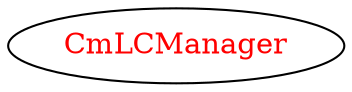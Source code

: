 digraph dependencyGraph {
 concentrate=true;
 ranksep="2.0";
 rankdir="LR"; 
 splines="ortho";
"CmLCManager" [fontcolor="red"];
}